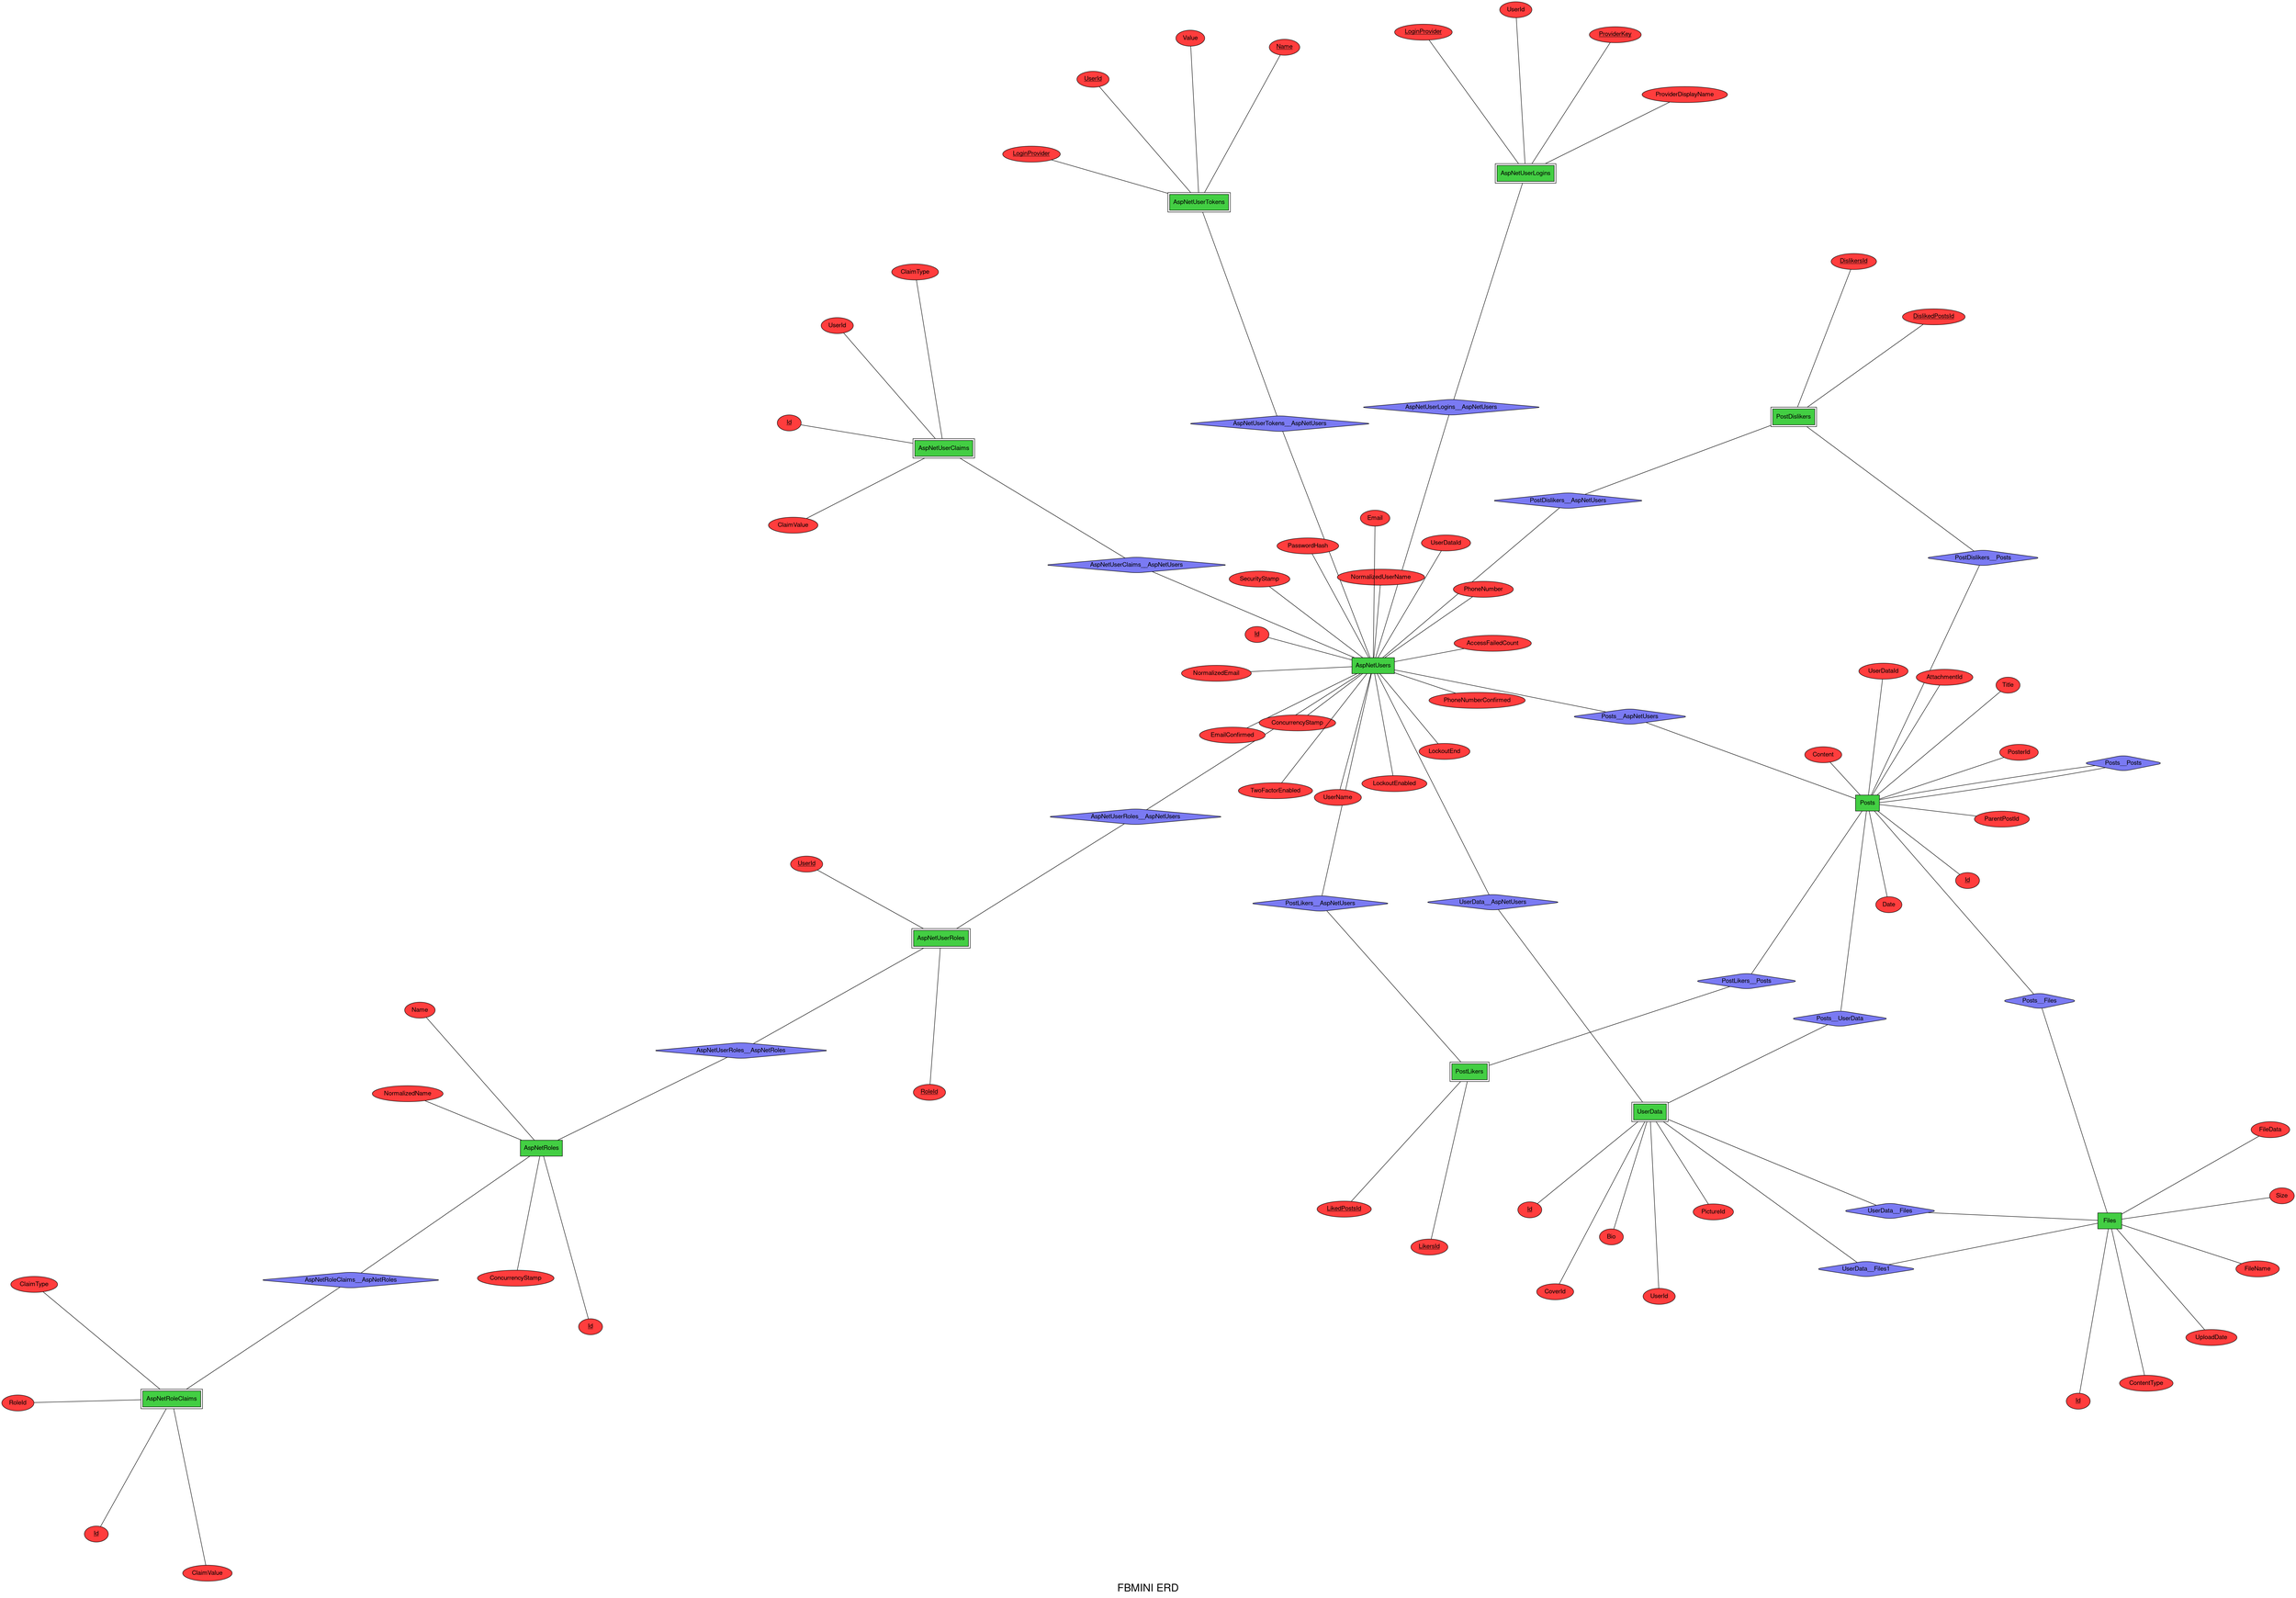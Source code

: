 graph ERD {
  fontname = "Helvetica,Arial,sans-serif";
  label = "FBMINI ERD";
  fontsize = 24;
  layout = neato;
  scale = 1.5;
  node [fontname = "Helvetica,Arial,sans-serif";];
  edge [fontname = "Helvetica,Arial,sans-serif"; len = 3;];

  subgraph relationships {
    node [shape = diamond; fillcolor = "#7a7af3"; style = "rounded,filled"; color = black;];

    AspNetRoleClaims__AspNetRoles;
    AspNetUserClaims__AspNetUsers;
    AspNetUserLogins__AspNetUsers;
    AspNetUserRoles__AspNetRoles;
    AspNetUserRoles__AspNetUsers;
    AspNetUserTokens__AspNetUsers;
    UserData__AspNetUsers;
    UserData__Files;
    UserData__Files1;
    Posts__AspNetUsers;
    Posts__Files;
    Posts__Posts;
    Posts__UserData;
    PostDislikers__AspNetUsers;
    PostDislikers__Posts;
    PostLikers__AspNetUsers;
    PostLikers__Posts;
  }

  subgraph entities {
    node [shape = box; fillcolor = "#43ce43"; style = "filled"; color = black;];

    AspNetRoles;
    AspNetUsers;
    Files;
    AspNetRoleClaims [peripheries = 2;];
    AspNetUserClaims [peripheries = 2;];
    AspNetUserLogins [peripheries = 2;];
    AspNetUserRoles [peripheries = 2;];
    AspNetUserTokens [peripheries = 2;];
    UserData [peripheries = 2;];
    Posts;
    PostDislikers [peripheries = 2;];
    PostLikers [peripheries = 2;];
  }

  subgraph attributes {
    node [shape = ellipse; fillcolor = "#ff3d3d"; style = filled; color = black;];

    AspNetRoles__Id [label = <<U>Id</U>>;];
    AspNetRoles__Name [label = "Name";];
    AspNetRoles__NormalizedName [label = "NormalizedName";];
    AspNetRoles__ConcurrencyStamp [label = "ConcurrencyStamp";];

    AspNetUsers__Id [label = <<U>Id</U>>;];
    AspNetUsers__UserDataId [label = "UserDataId";];
    AspNetUsers__UserName [label = "UserName";];
    AspNetUsers__NormalizedUserName [label = "NormalizedUserName";];
    AspNetUsers__Email [label = "Email";];
    AspNetUsers__NormalizedEmail [label = "NormalizedEmail";];
    AspNetUsers__EmailConfirmed [label = "EmailConfirmed";];
    AspNetUsers__PasswordHash [label = "PasswordHash";];
    AspNetUsers__SecurityStamp [label = "SecurityStamp";];
    AspNetUsers__ConcurrencyStamp [label = "ConcurrencyStamp";];
    AspNetUsers__PhoneNumber [label = "PhoneNumber";];
    AspNetUsers__PhoneNumberConfirmed [label = "PhoneNumberConfirmed";];
    AspNetUsers__TwoFactorEnabled [label = "TwoFactorEnabled";];
    AspNetUsers__LockoutEnd [label = "LockoutEnd";];
    AspNetUsers__LockoutEnabled [label = "LockoutEnabled";];
    AspNetUsers__AccessFailedCount [label = "AccessFailedCount";];

    Files__Id [label = <<U>Id</U>>;];
    Files__FileName [label = "FileName";];
    Files__ContentType [label = "ContentType";];
    Files__Size [label = "Size";];
    Files__FileData [label = "FileData";];
    Files__UploadDate [label = "UploadDate";];

    AspNetRoleClaims__Id [label = <<U>Id</U>>;];
    AspNetRoleClaims__RoleId [label = "RoleId";];
    AspNetRoleClaims__ClaimType [label = "ClaimType";];
    AspNetRoleClaims__ClaimValue [label = "ClaimValue";];

    AspNetUserClaims__Id [label = <<U>Id</U>>;];
    AspNetUserClaims__UserId [label = "UserId";];
    AspNetUserClaims__ClaimType [label = "ClaimType";];
    AspNetUserClaims__ClaimValue [label = "ClaimValue";];

    AspNetUserLogins__LoginProvider [label = <<U>LoginProvider</U>>;];
    AspNetUserLogins__ProviderKey [label = <<U>ProviderKey</U>>;];
    AspNetUserLogins__ProviderDisplayName [label = "ProviderDisplayName";];
    AspNetUserLogins__UserId [label = "UserId";];

    AspNetUserRoles__UserId [label = <<U>UserId</U>>;];
    AspNetUserRoles__RoleId [label = <<U>RoleId</U>>;];

    AspNetUserTokens__UserId [label = <<U>UserId</U>>;];
    AspNetUserTokens__LoginProvider [label = <<U>LoginProvider</U>>;];
    AspNetUserTokens__Name [label = <<U>Name</U>>;];
    AspNetUserTokens__Value [label = "Value";];

    UserData__Id [label = <<U>Id</U>>;];
    UserData__Bio [label = "Bio";];
    UserData__UserId [label = "UserId";];
    UserData__PictureId [label = "PictureId";];
    UserData__CoverId [label = "CoverId";];

    Posts__Id [label = <<U>Id</U>>;];
    Posts__Title [label = "Title";];
    Posts__Content [label = "Content";];
    Posts__Date [label = "Date";];
    Posts__PosterId [label = "PosterId";];
    Posts__ParentPostId [label = "ParentPostId";];
    Posts__AttachmentId [label = "AttachmentId";];
    Posts__UserDataId [label = "UserDataId";];

    PostDislikers__DislikedPostsId [label = <<U>DislikedPostsId</U>>;];
    PostDislikers__DislikersId [label = <<U>DislikersId</U>>;];

    PostLikers__LikedPostsId [label = <<U>LikedPostsId</U>>;];
    PostLikers__LikersId [label = <<U>LikersId</U>>;];
  }

  subgraph AspNetRoles {
    AspNetRoles -- AspNetRoles__Id;
    AspNetRoles -- AspNetRoles__Name;
    AspNetRoles -- AspNetRoles__NormalizedName;
    AspNetRoles -- AspNetRoles__ConcurrencyStamp;
  }

  subgraph AspNetUsers {
    AspNetUsers -- AspNetUsers__Id;
    AspNetUsers -- AspNetUsers__UserDataId;
    AspNetUsers -- AspNetUsers__UserName;
    AspNetUsers -- AspNetUsers__NormalizedUserName;
    AspNetUsers -- AspNetUsers__Email;
    AspNetUsers -- AspNetUsers__NormalizedEmail;
    AspNetUsers -- AspNetUsers__EmailConfirmed;
    AspNetUsers -- AspNetUsers__PasswordHash;
    AspNetUsers -- AspNetUsers__SecurityStamp;
    AspNetUsers -- AspNetUsers__ConcurrencyStamp;
    AspNetUsers -- AspNetUsers__PhoneNumber;
    AspNetUsers -- AspNetUsers__PhoneNumberConfirmed;
    AspNetUsers -- AspNetUsers__TwoFactorEnabled;
    AspNetUsers -- AspNetUsers__LockoutEnd;
    AspNetUsers -- AspNetUsers__LockoutEnabled;
    AspNetUsers -- AspNetUsers__AccessFailedCount;
  }

  subgraph Files {
    Files -- Files__Id;
    Files -- Files__FileName;
    Files -- Files__ContentType;
    Files -- Files__Size;
    Files -- Files__FileData;
    Files -- Files__UploadDate;
  }

  subgraph AspNetRoleClaims {
    AspNetRoleClaims -- AspNetRoleClaims__Id;
    AspNetRoleClaims -- AspNetRoleClaims__RoleId;
    AspNetRoleClaims -- AspNetRoleClaims__ClaimType;
    AspNetRoleClaims -- AspNetRoleClaims__ClaimValue;
  }

  subgraph AspNetUserClaims {
    AspNetUserClaims -- AspNetUserClaims__Id;
    AspNetUserClaims -- AspNetUserClaims__UserId;
    AspNetUserClaims -- AspNetUserClaims__ClaimType;
    AspNetUserClaims -- AspNetUserClaims__ClaimValue;
  }

  subgraph AspNetUserLogins {
    AspNetUserLogins -- AspNetUserLogins__LoginProvider;
    AspNetUserLogins -- AspNetUserLogins__ProviderKey;
    AspNetUserLogins -- AspNetUserLogins__ProviderDisplayName;
    AspNetUserLogins -- AspNetUserLogins__UserId;
  }

  subgraph AspNetUserRoles {
    AspNetUserRoles -- AspNetUserRoles__UserId;
    AspNetUserRoles -- AspNetUserRoles__RoleId;
  }

  subgraph AspNetUserTokens {
    AspNetUserTokens -- AspNetUserTokens__UserId;
    AspNetUserTokens -- AspNetUserTokens__LoginProvider;
    AspNetUserTokens -- AspNetUserTokens__Name;
    AspNetUserTokens -- AspNetUserTokens__Value;
  }

  subgraph UserData {
    UserData -- UserData__Id;
    UserData -- UserData__Bio;
    UserData -- UserData__UserId;
    UserData -- UserData__PictureId;
    UserData -- UserData__CoverId;
  }

  subgraph Posts {
    Posts -- Posts__Id;
    Posts -- Posts__Title;
    Posts -- Posts__Content;
    Posts -- Posts__Date;
    Posts -- Posts__PosterId;
    Posts -- Posts__ParentPostId;
    Posts -- Posts__AttachmentId;
    Posts -- Posts__UserDataId;
  }

  subgraph PostDislikers {
    PostDislikers -- PostDislikers__DislikedPostsId;
    PostDislikers -- PostDislikers__DislikersId;
  }

  subgraph PostLikers {
    PostLikers -- PostLikers__LikedPostsId;
    PostLikers -- PostLikers__LikersId;
  }

  subgraph connections {
    edge [ len = 4; ];

    AspNetRoleClaims -- AspNetRoleClaims__AspNetRoles;
    AspNetRoles -- AspNetRoleClaims__AspNetRoles;
    AspNetUserClaims -- AspNetUserClaims__AspNetUsers;
    AspNetUsers -- AspNetUserClaims__AspNetUsers;
    AspNetUserLogins -- AspNetUserLogins__AspNetUsers;
    AspNetUsers -- AspNetUserLogins__AspNetUsers;
    AspNetUserRoles -- AspNetUserRoles__AspNetRoles;
    AspNetRoles -- AspNetUserRoles__AspNetRoles;
    AspNetUserRoles -- AspNetUserRoles__AspNetUsers;
    AspNetUsers -- AspNetUserRoles__AspNetUsers;
    AspNetUserTokens -- AspNetUserTokens__AspNetUsers;
    AspNetUsers -- AspNetUserTokens__AspNetUsers;
    UserData -- UserData__AspNetUsers;
    AspNetUsers -- UserData__AspNetUsers;
    UserData -- UserData__Files;
    Files -- UserData__Files;
    UserData -- UserData__Files1;
    Files -- UserData__Files1;
    Posts -- Posts__AspNetUsers;
    AspNetUsers -- Posts__AspNetUsers;
    Posts -- Posts__Files;
    Files -- Posts__Files;
    Posts -- Posts__Posts;
    Posts -- Posts__Posts;
    Posts -- Posts__UserData;
    UserData -- Posts__UserData;
    PostDislikers -- PostDislikers__AspNetUsers;
    AspNetUsers -- PostDislikers__AspNetUsers;
    PostDislikers -- PostDislikers__Posts;
    Posts -- PostDislikers__Posts;
    PostLikers -- PostLikers__AspNetUsers;
    AspNetUsers -- PostLikers__AspNetUsers;
    PostLikers -- PostLikers__Posts;
    Posts -- PostLikers__Posts;
  }
}
    